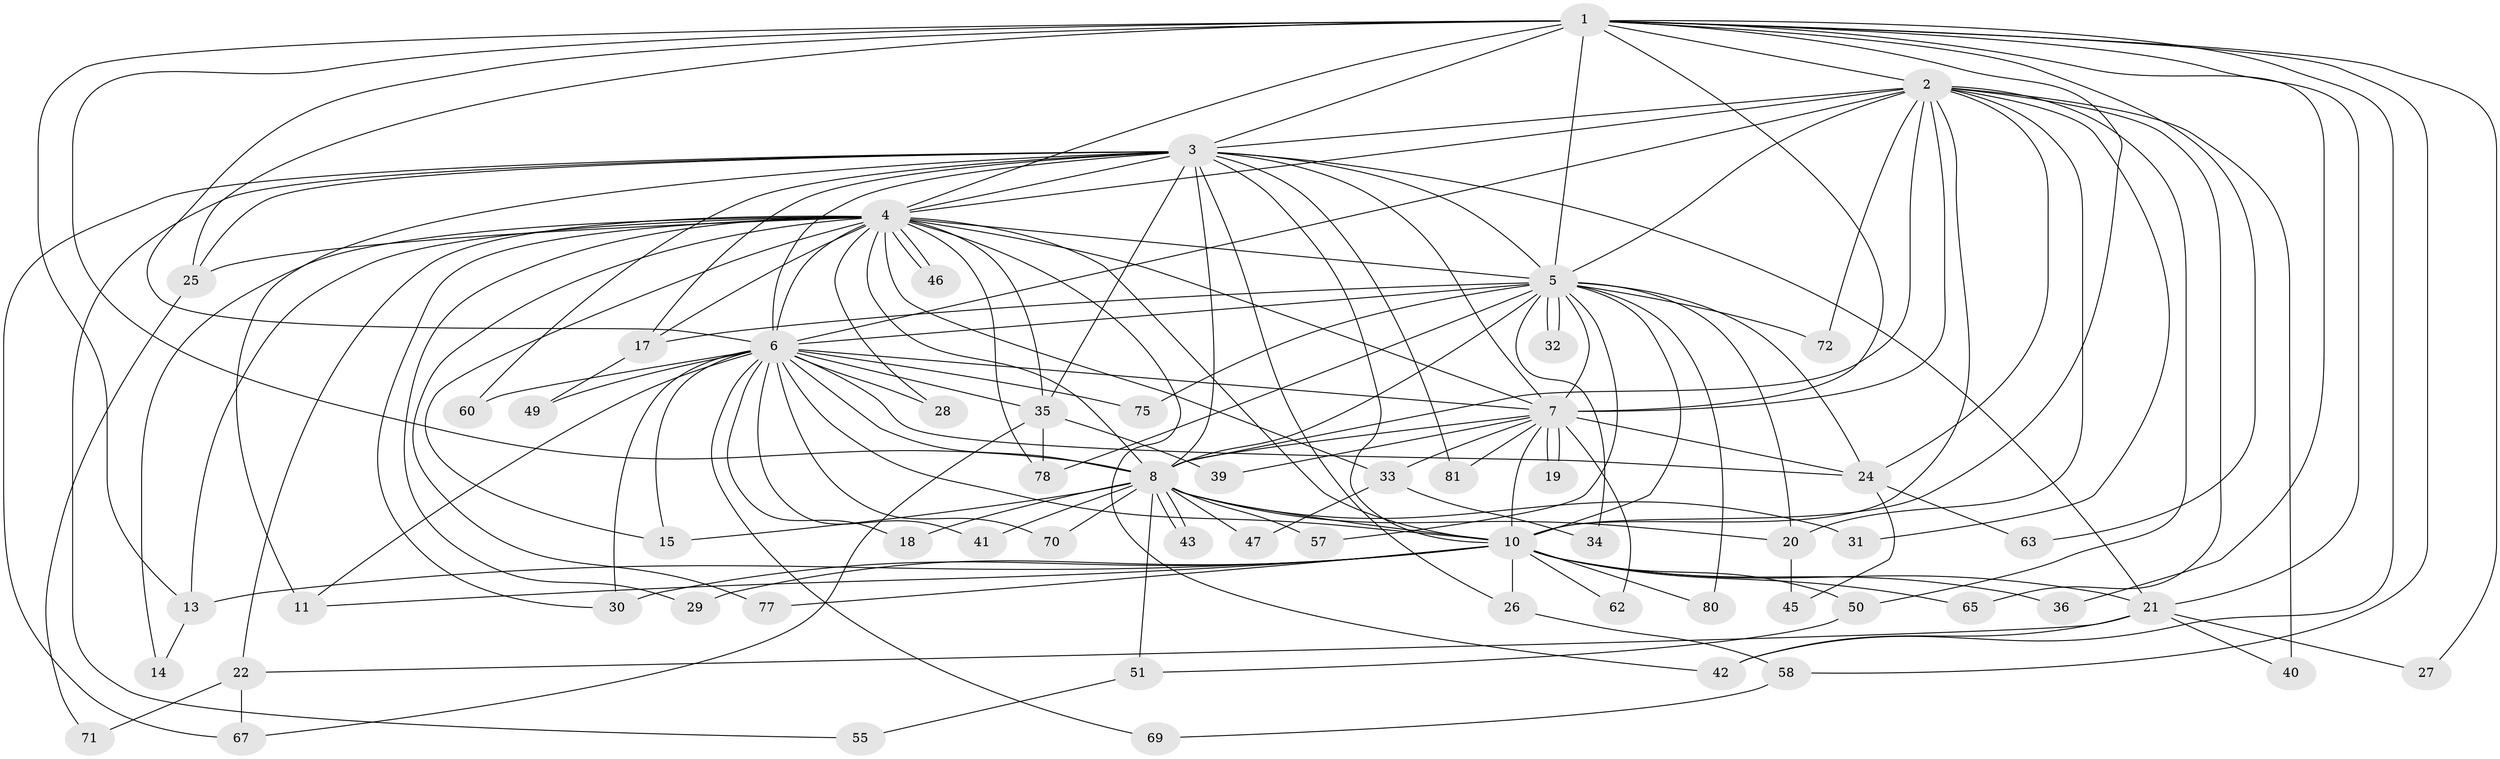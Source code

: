 // Generated by graph-tools (version 1.1) at 2025/23/03/03/25 07:23:42]
// undirected, 60 vertices, 152 edges
graph export_dot {
graph [start="1"]
  node [color=gray90,style=filled];
  1 [super="+16"];
  2 [super="+38"];
  3 [super="+23"];
  4 [super="+79"];
  5 [super="+9"];
  6 [super="+59"];
  7 [super="+48"];
  8 [super="+12"];
  10 [super="+37"];
  11 [super="+64"];
  13 [super="+56"];
  14;
  15 [super="+76"];
  17 [super="+44"];
  18;
  19;
  20 [super="+52"];
  21 [super="+74"];
  22 [super="+73"];
  24 [super="+53"];
  25 [super="+61"];
  26;
  27;
  28;
  29;
  30 [super="+54"];
  31;
  32;
  33;
  34;
  35 [super="+66"];
  36;
  39;
  40;
  41;
  42 [super="+68"];
  43;
  45;
  46;
  47;
  49;
  50;
  51;
  55;
  57;
  58;
  60;
  62;
  63;
  65;
  67;
  69;
  70;
  71;
  72;
  75;
  77;
  78 [super="+82"];
  80;
  81;
  1 -- 2;
  1 -- 3;
  1 -- 4;
  1 -- 5 [weight=2];
  1 -- 6;
  1 -- 7;
  1 -- 8 [weight=2];
  1 -- 10;
  1 -- 13;
  1 -- 25;
  1 -- 27;
  1 -- 36;
  1 -- 58;
  1 -- 63;
  1 -- 21;
  1 -- 42;
  2 -- 3;
  2 -- 4;
  2 -- 5 [weight=2];
  2 -- 6;
  2 -- 7;
  2 -- 8;
  2 -- 10;
  2 -- 31;
  2 -- 40;
  2 -- 50;
  2 -- 65;
  2 -- 72;
  2 -- 24;
  2 -- 20;
  3 -- 4 [weight=2];
  3 -- 5 [weight=2];
  3 -- 6 [weight=2];
  3 -- 7;
  3 -- 8;
  3 -- 10;
  3 -- 11;
  3 -- 17;
  3 -- 25;
  3 -- 55;
  3 -- 60;
  3 -- 67;
  3 -- 81;
  3 -- 35;
  3 -- 26;
  3 -- 21;
  4 -- 5 [weight=2];
  4 -- 6 [weight=2];
  4 -- 7;
  4 -- 8;
  4 -- 10;
  4 -- 14;
  4 -- 15;
  4 -- 17;
  4 -- 22;
  4 -- 28;
  4 -- 29;
  4 -- 30;
  4 -- 33;
  4 -- 42;
  4 -- 46;
  4 -- 46;
  4 -- 77;
  4 -- 35;
  4 -- 25;
  4 -- 13;
  4 -- 78;
  5 -- 6 [weight=2];
  5 -- 7 [weight=2];
  5 -- 8 [weight=2];
  5 -- 10 [weight=2];
  5 -- 24;
  5 -- 32;
  5 -- 32;
  5 -- 57;
  5 -- 72;
  5 -- 34;
  5 -- 75;
  5 -- 78;
  5 -- 80;
  5 -- 20;
  5 -- 17;
  6 -- 7;
  6 -- 8 [weight=2];
  6 -- 10;
  6 -- 18;
  6 -- 28;
  6 -- 30;
  6 -- 35;
  6 -- 41;
  6 -- 49;
  6 -- 60;
  6 -- 69;
  6 -- 70;
  6 -- 75;
  6 -- 15;
  6 -- 24;
  6 -- 11;
  7 -- 8 [weight=2];
  7 -- 10;
  7 -- 19;
  7 -- 19;
  7 -- 24;
  7 -- 33;
  7 -- 39;
  7 -- 62;
  7 -- 81;
  8 -- 10;
  8 -- 15;
  8 -- 18;
  8 -- 31;
  8 -- 41;
  8 -- 43;
  8 -- 43;
  8 -- 47;
  8 -- 51;
  8 -- 57;
  8 -- 70;
  8 -- 20;
  10 -- 11;
  10 -- 13;
  10 -- 21;
  10 -- 26;
  10 -- 29;
  10 -- 36;
  10 -- 50;
  10 -- 62;
  10 -- 65;
  10 -- 77;
  10 -- 80;
  10 -- 30;
  13 -- 14;
  17 -- 49;
  20 -- 45;
  21 -- 22;
  21 -- 27;
  21 -- 40;
  21 -- 42;
  22 -- 71;
  22 -- 67;
  24 -- 45;
  24 -- 63;
  25 -- 71;
  26 -- 58;
  33 -- 34;
  33 -- 47;
  35 -- 39;
  35 -- 78;
  35 -- 67;
  50 -- 51;
  51 -- 55;
  58 -- 69;
}
